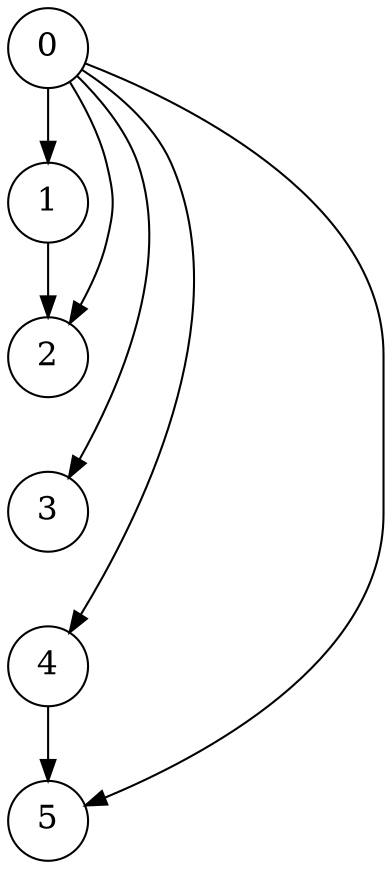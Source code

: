 // 6, [[1,0],[2,0],[3,0],[4,0],[5,0],[2,1],[5,4]]
// True

digraph "6b" {
    graph [dpi=300]
    layout="dot"

    node [shape="circle", fontsize=16]
    0, 1, 2, 3, 4, 5

    0 -> 1 [style="solid", weight=100]
    1 -> 2 [style="solid", weight=100]
    2 -> 3 [style="invis", weight=100]
    3 -> 4 [style="invis", weight=100]
    4 -> 5 [style="solid", weight=100]

    0 -> 2
    0 -> 3
    0 -> 4
    0 -> 5
}

